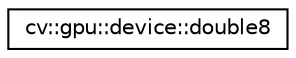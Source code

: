 digraph "Graphical Class Hierarchy"
{
 // LATEX_PDF_SIZE
  edge [fontname="Helvetica",fontsize="10",labelfontname="Helvetica",labelfontsize="10"];
  node [fontname="Helvetica",fontsize="10",shape=record];
  rankdir="LR";
  Node0 [label="cv::gpu::device::double8",height=0.2,width=0.4,color="black", fillcolor="white", style="filled",URL="$structcv_1_1gpu_1_1device_1_1double8.html",tooltip=" "];
}
